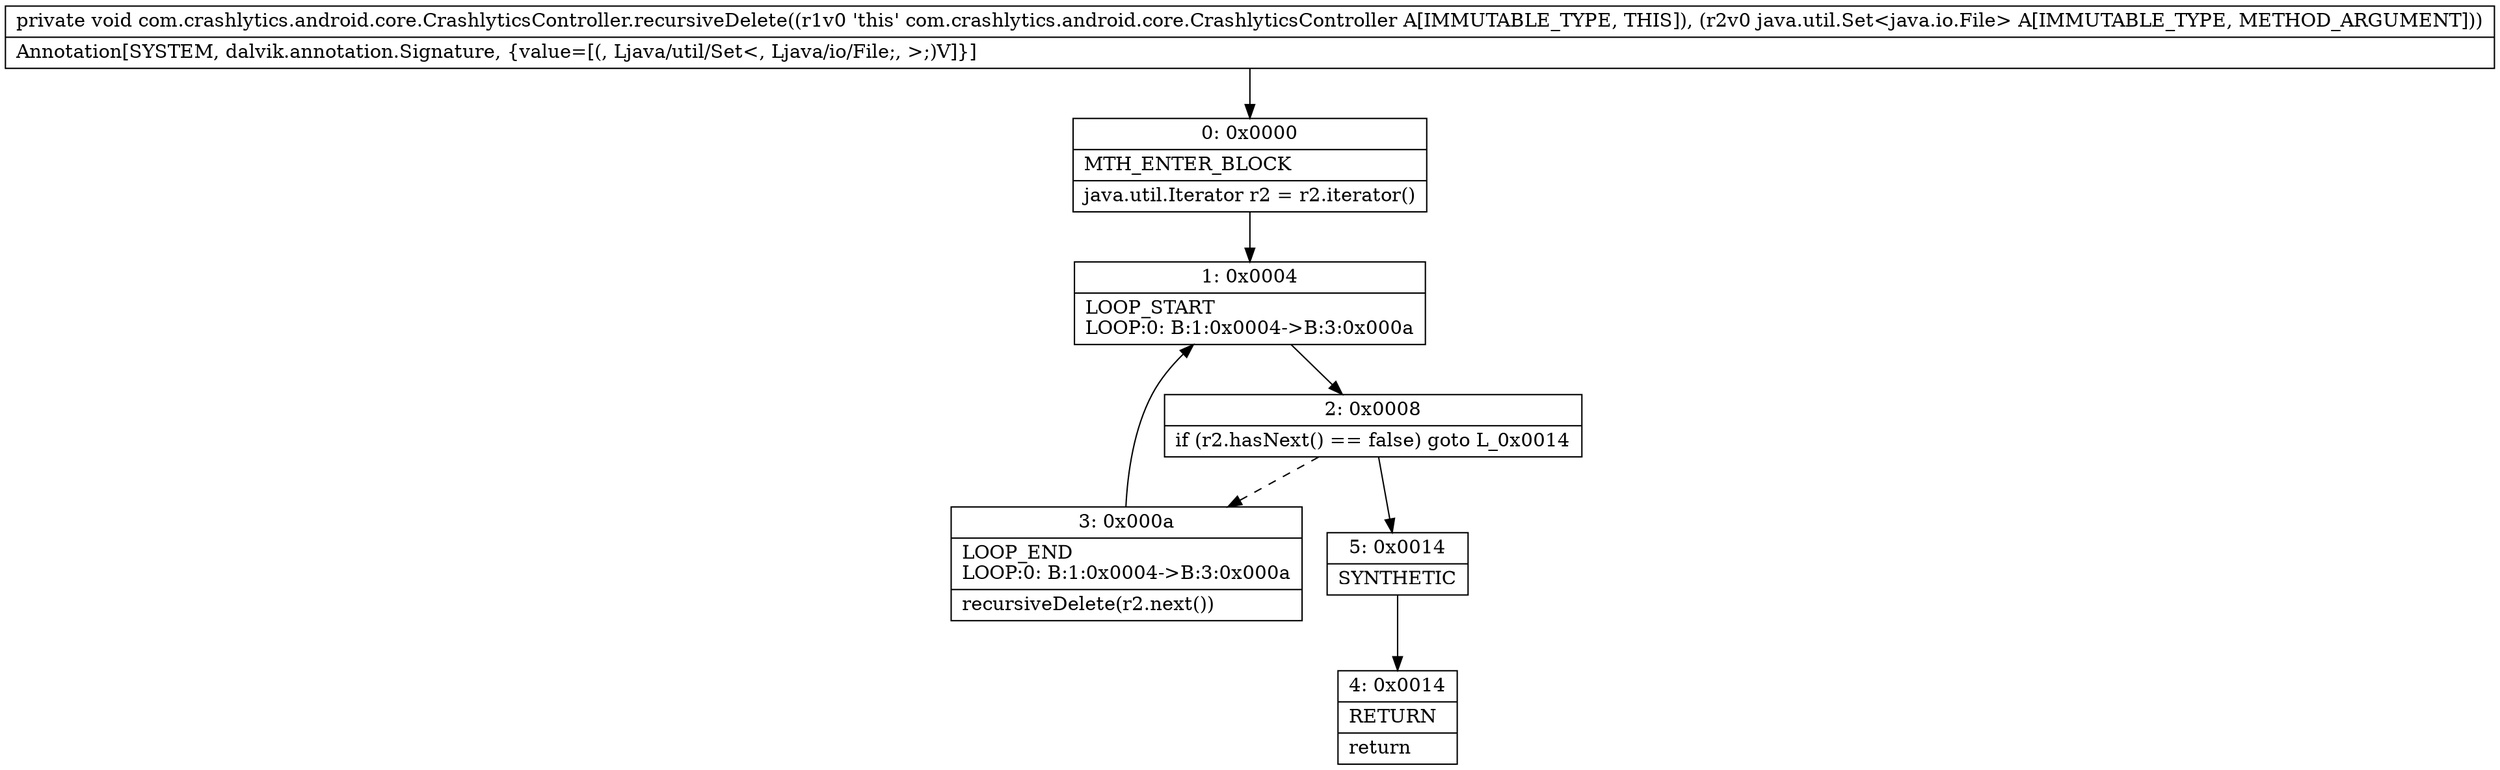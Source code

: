 digraph "CFG forcom.crashlytics.android.core.CrashlyticsController.recursiveDelete(Ljava\/util\/Set;)V" {
Node_0 [shape=record,label="{0\:\ 0x0000|MTH_ENTER_BLOCK\l|java.util.Iterator r2 = r2.iterator()\l}"];
Node_1 [shape=record,label="{1\:\ 0x0004|LOOP_START\lLOOP:0: B:1:0x0004\-\>B:3:0x000a\l}"];
Node_2 [shape=record,label="{2\:\ 0x0008|if (r2.hasNext() == false) goto L_0x0014\l}"];
Node_3 [shape=record,label="{3\:\ 0x000a|LOOP_END\lLOOP:0: B:1:0x0004\-\>B:3:0x000a\l|recursiveDelete(r2.next())\l}"];
Node_4 [shape=record,label="{4\:\ 0x0014|RETURN\l|return\l}"];
Node_5 [shape=record,label="{5\:\ 0x0014|SYNTHETIC\l}"];
MethodNode[shape=record,label="{private void com.crashlytics.android.core.CrashlyticsController.recursiveDelete((r1v0 'this' com.crashlytics.android.core.CrashlyticsController A[IMMUTABLE_TYPE, THIS]), (r2v0 java.util.Set\<java.io.File\> A[IMMUTABLE_TYPE, METHOD_ARGUMENT]))  | Annotation[SYSTEM, dalvik.annotation.Signature, \{value=[(, Ljava\/util\/Set\<, Ljava\/io\/File;, \>;)V]\}]\l}"];
MethodNode -> Node_0;
Node_0 -> Node_1;
Node_1 -> Node_2;
Node_2 -> Node_3[style=dashed];
Node_2 -> Node_5;
Node_3 -> Node_1;
Node_5 -> Node_4;
}

